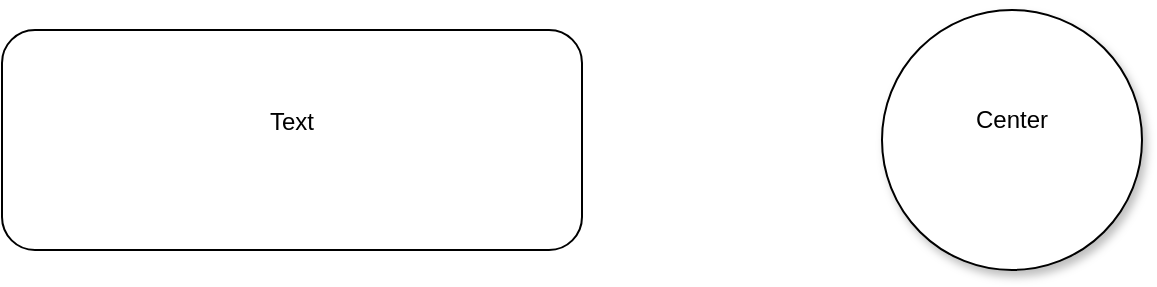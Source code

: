 <mxfile version="26.0.15">
  <diagram name="Страница — 1" id="Rlb4geR-uArXS-s5FVeR">
    <mxGraphModel dx="1172" dy="481" grid="1" gridSize="10" guides="1" tooltips="1" connect="1" arrows="1" fold="1" page="1" pageScale="1" pageWidth="827" pageHeight="1169" math="0" shadow="0">
      <root>
        <mxCell id="0" />
        <mxCell id="1" parent="0" />
        <mxCell id="RMiwXwrSJ8WDgeKXlqVc-3" value="" style="group;textShadow=1;" vertex="1" connectable="0" parent="1">
          <mxGeometry x="570" y="130" width="130" height="130" as="geometry" />
        </mxCell>
        <mxCell id="RMiwXwrSJ8WDgeKXlqVc-1" value="" style="ellipse;whiteSpace=wrap;html=1;aspect=fixed;shadow=1;" vertex="1" parent="RMiwXwrSJ8WDgeKXlqVc-3">
          <mxGeometry width="130" height="130" as="geometry" />
        </mxCell>
        <mxCell id="RMiwXwrSJ8WDgeKXlqVc-2" value="Center" style="text;html=1;align=center;verticalAlign=middle;whiteSpace=wrap;rounded=0;" vertex="1" parent="RMiwXwrSJ8WDgeKXlqVc-3">
          <mxGeometry x="35" y="40" width="60" height="30" as="geometry" />
        </mxCell>
        <mxCell id="RMiwXwrSJ8WDgeKXlqVc-6" value="" style="group" vertex="1" connectable="0" parent="1">
          <mxGeometry x="130" y="140" width="290" height="110" as="geometry" />
        </mxCell>
        <mxCell id="RMiwXwrSJ8WDgeKXlqVc-4" value="" style="rounded=1;whiteSpace=wrap;html=1;" vertex="1" parent="RMiwXwrSJ8WDgeKXlqVc-6">
          <mxGeometry width="290" height="110" as="geometry" />
        </mxCell>
        <mxCell id="RMiwXwrSJ8WDgeKXlqVc-5" value="Text" style="text;html=1;align=center;verticalAlign=middle;whiteSpace=wrap;rounded=0;" vertex="1" parent="RMiwXwrSJ8WDgeKXlqVc-6">
          <mxGeometry x="20" y="18.33" width="250" height="55" as="geometry" />
        </mxCell>
      </root>
    </mxGraphModel>
  </diagram>
</mxfile>
